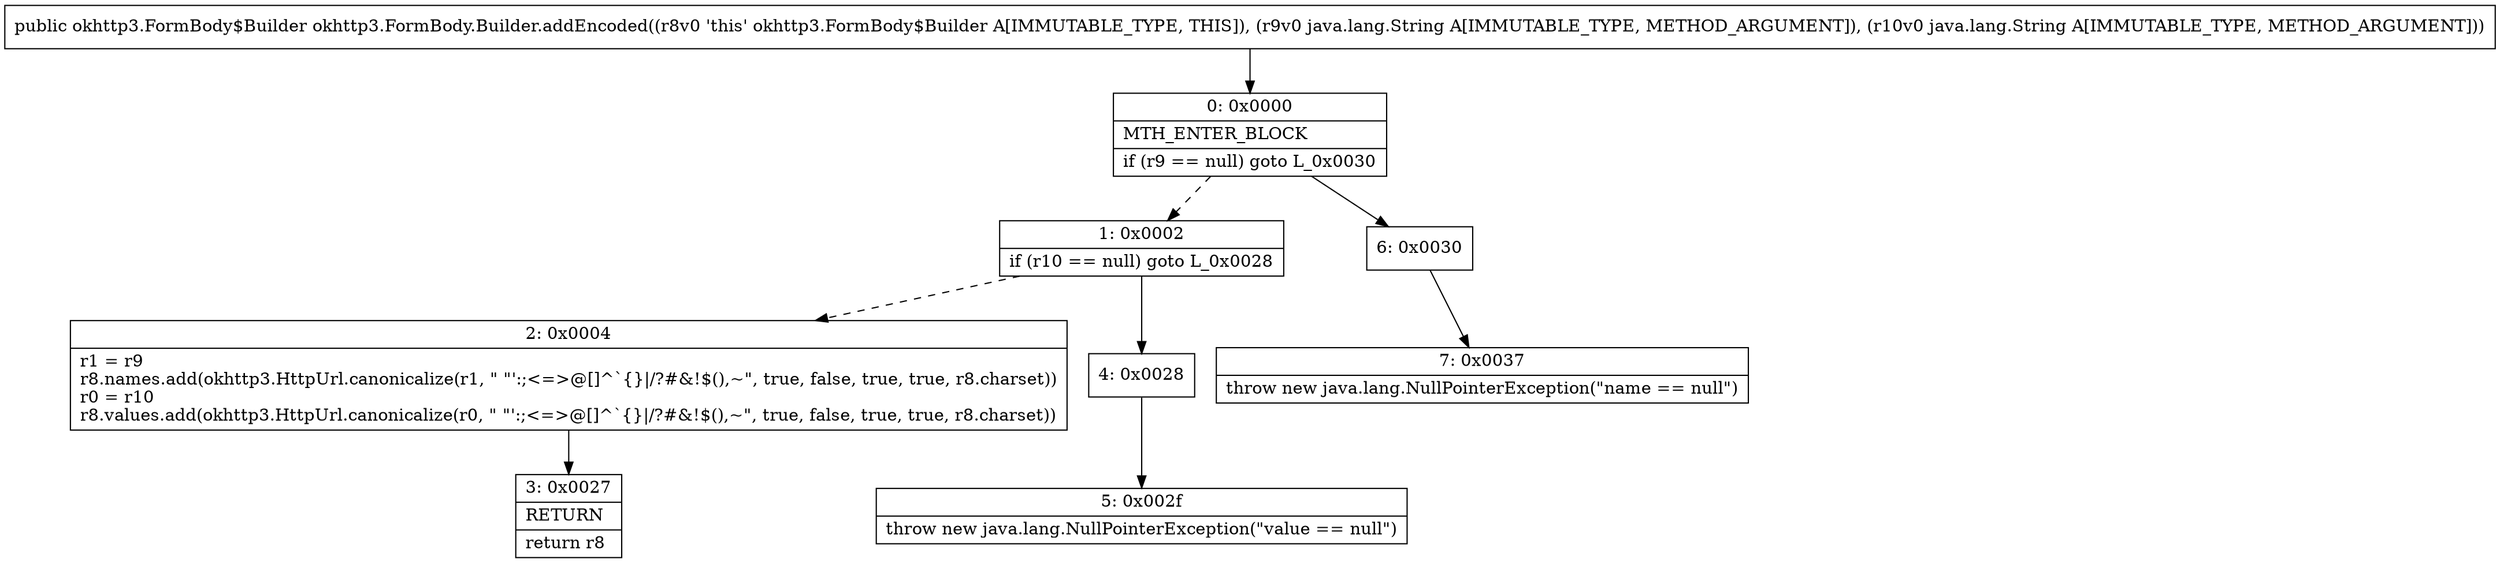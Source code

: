 digraph "CFG forokhttp3.FormBody.Builder.addEncoded(Ljava\/lang\/String;Ljava\/lang\/String;)Lokhttp3\/FormBody$Builder;" {
Node_0 [shape=record,label="{0\:\ 0x0000|MTH_ENTER_BLOCK\l|if (r9 == null) goto L_0x0030\l}"];
Node_1 [shape=record,label="{1\:\ 0x0002|if (r10 == null) goto L_0x0028\l}"];
Node_2 [shape=record,label="{2\:\ 0x0004|r1 = r9\lr8.names.add(okhttp3.HttpUrl.canonicalize(r1, \" \"':;\<=\>@[]^`\{\}\|\/?#&!$(),~\", true, false, true, true, r8.charset))\lr0 = r10\lr8.values.add(okhttp3.HttpUrl.canonicalize(r0, \" \"':;\<=\>@[]^`\{\}\|\/?#&!$(),~\", true, false, true, true, r8.charset))\l}"];
Node_3 [shape=record,label="{3\:\ 0x0027|RETURN\l|return r8\l}"];
Node_4 [shape=record,label="{4\:\ 0x0028}"];
Node_5 [shape=record,label="{5\:\ 0x002f|throw new java.lang.NullPointerException(\"value == null\")\l}"];
Node_6 [shape=record,label="{6\:\ 0x0030}"];
Node_7 [shape=record,label="{7\:\ 0x0037|throw new java.lang.NullPointerException(\"name == null\")\l}"];
MethodNode[shape=record,label="{public okhttp3.FormBody$Builder okhttp3.FormBody.Builder.addEncoded((r8v0 'this' okhttp3.FormBody$Builder A[IMMUTABLE_TYPE, THIS]), (r9v0 java.lang.String A[IMMUTABLE_TYPE, METHOD_ARGUMENT]), (r10v0 java.lang.String A[IMMUTABLE_TYPE, METHOD_ARGUMENT])) }"];
MethodNode -> Node_0;
Node_0 -> Node_1[style=dashed];
Node_0 -> Node_6;
Node_1 -> Node_2[style=dashed];
Node_1 -> Node_4;
Node_2 -> Node_3;
Node_4 -> Node_5;
Node_6 -> Node_7;
}

